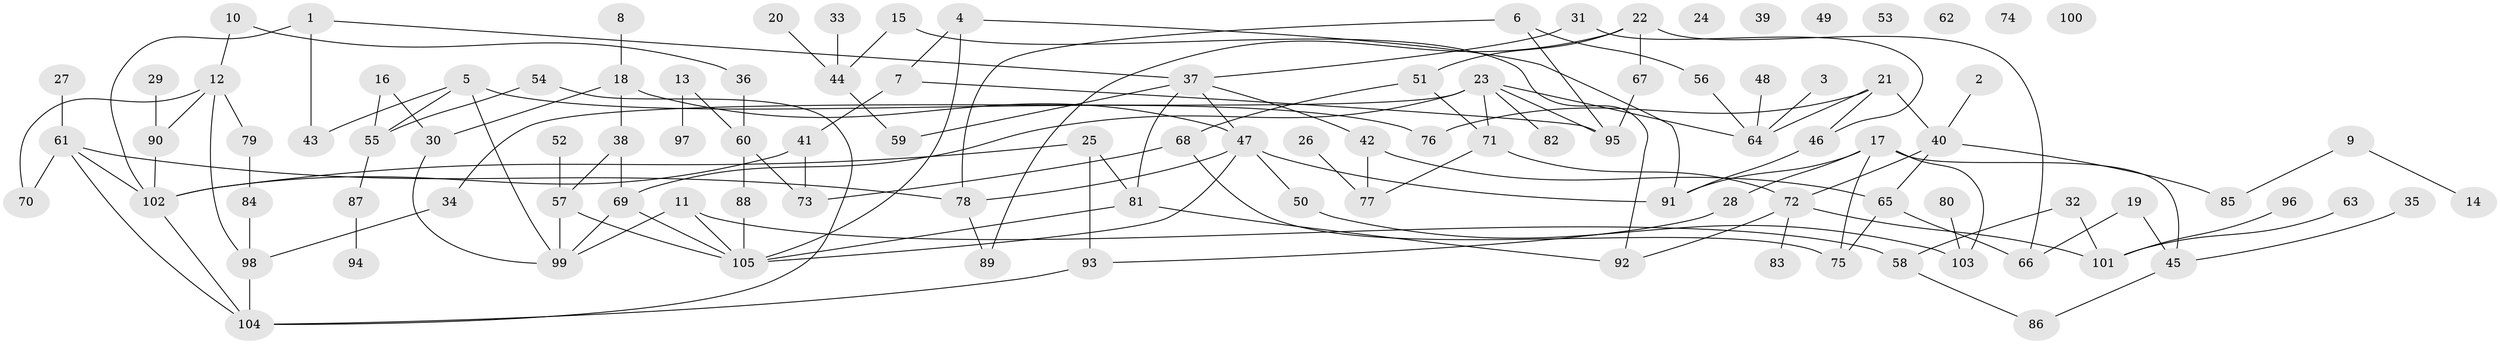 // coarse degree distribution, {1: 0.23880597014925373, 5: 0.11940298507462686, 4: 0.23880597014925373, 3: 0.14925373134328357, 2: 0.16417910447761194, 6: 0.04477611940298507, 8: 0.04477611940298507}
// Generated by graph-tools (version 1.1) at 2025/35/03/04/25 23:35:53]
// undirected, 105 vertices, 140 edges
graph export_dot {
  node [color=gray90,style=filled];
  1;
  2;
  3;
  4;
  5;
  6;
  7;
  8;
  9;
  10;
  11;
  12;
  13;
  14;
  15;
  16;
  17;
  18;
  19;
  20;
  21;
  22;
  23;
  24;
  25;
  26;
  27;
  28;
  29;
  30;
  31;
  32;
  33;
  34;
  35;
  36;
  37;
  38;
  39;
  40;
  41;
  42;
  43;
  44;
  45;
  46;
  47;
  48;
  49;
  50;
  51;
  52;
  53;
  54;
  55;
  56;
  57;
  58;
  59;
  60;
  61;
  62;
  63;
  64;
  65;
  66;
  67;
  68;
  69;
  70;
  71;
  72;
  73;
  74;
  75;
  76;
  77;
  78;
  79;
  80;
  81;
  82;
  83;
  84;
  85;
  86;
  87;
  88;
  89;
  90;
  91;
  92;
  93;
  94;
  95;
  96;
  97;
  98;
  99;
  100;
  101;
  102;
  103;
  104;
  105;
  1 -- 37;
  1 -- 43;
  1 -- 102;
  2 -- 40;
  3 -- 64;
  4 -- 7;
  4 -- 91;
  4 -- 105;
  5 -- 43;
  5 -- 55;
  5 -- 76;
  5 -- 99;
  6 -- 56;
  6 -- 78;
  6 -- 95;
  7 -- 41;
  7 -- 95;
  8 -- 18;
  9 -- 14;
  9 -- 85;
  10 -- 12;
  10 -- 36;
  11 -- 58;
  11 -- 99;
  11 -- 105;
  12 -- 70;
  12 -- 79;
  12 -- 90;
  12 -- 98;
  13 -- 60;
  13 -- 97;
  15 -- 44;
  15 -- 92;
  16 -- 30;
  16 -- 55;
  17 -- 28;
  17 -- 45;
  17 -- 75;
  17 -- 91;
  17 -- 103;
  18 -- 30;
  18 -- 38;
  18 -- 47;
  19 -- 45;
  19 -- 66;
  20 -- 44;
  21 -- 40;
  21 -- 46;
  21 -- 64;
  21 -- 76;
  22 -- 51;
  22 -- 66;
  22 -- 67;
  22 -- 89;
  23 -- 34;
  23 -- 64;
  23 -- 69;
  23 -- 71;
  23 -- 82;
  23 -- 95;
  25 -- 81;
  25 -- 93;
  25 -- 102;
  26 -- 77;
  27 -- 61;
  28 -- 93;
  29 -- 90;
  30 -- 99;
  31 -- 37;
  31 -- 46;
  32 -- 58;
  32 -- 101;
  33 -- 44;
  34 -- 98;
  35 -- 45;
  36 -- 60;
  37 -- 42;
  37 -- 47;
  37 -- 59;
  37 -- 81;
  38 -- 57;
  38 -- 69;
  40 -- 65;
  40 -- 72;
  40 -- 85;
  41 -- 73;
  41 -- 102;
  42 -- 65;
  42 -- 77;
  44 -- 59;
  45 -- 86;
  46 -- 91;
  47 -- 50;
  47 -- 78;
  47 -- 91;
  47 -- 105;
  48 -- 64;
  50 -- 103;
  51 -- 68;
  51 -- 71;
  52 -- 57;
  54 -- 55;
  54 -- 104;
  55 -- 87;
  56 -- 64;
  57 -- 99;
  57 -- 105;
  58 -- 86;
  60 -- 73;
  60 -- 88;
  61 -- 70;
  61 -- 78;
  61 -- 102;
  61 -- 104;
  63 -- 101;
  65 -- 66;
  65 -- 75;
  67 -- 95;
  68 -- 73;
  68 -- 75;
  69 -- 99;
  69 -- 105;
  71 -- 72;
  71 -- 77;
  72 -- 83;
  72 -- 92;
  72 -- 101;
  78 -- 89;
  79 -- 84;
  80 -- 103;
  81 -- 92;
  81 -- 105;
  84 -- 98;
  87 -- 94;
  88 -- 105;
  90 -- 102;
  93 -- 104;
  96 -- 101;
  98 -- 104;
  102 -- 104;
}
